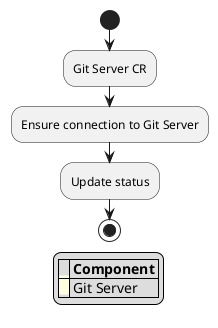@startuml
start
:Git Server CR;
:Ensure connection to Git Server;
:Update status;
stop

legend
|= |= Component |
|<back:#lightyellow>   </back>| Git Server |
endlegend
@enduml
